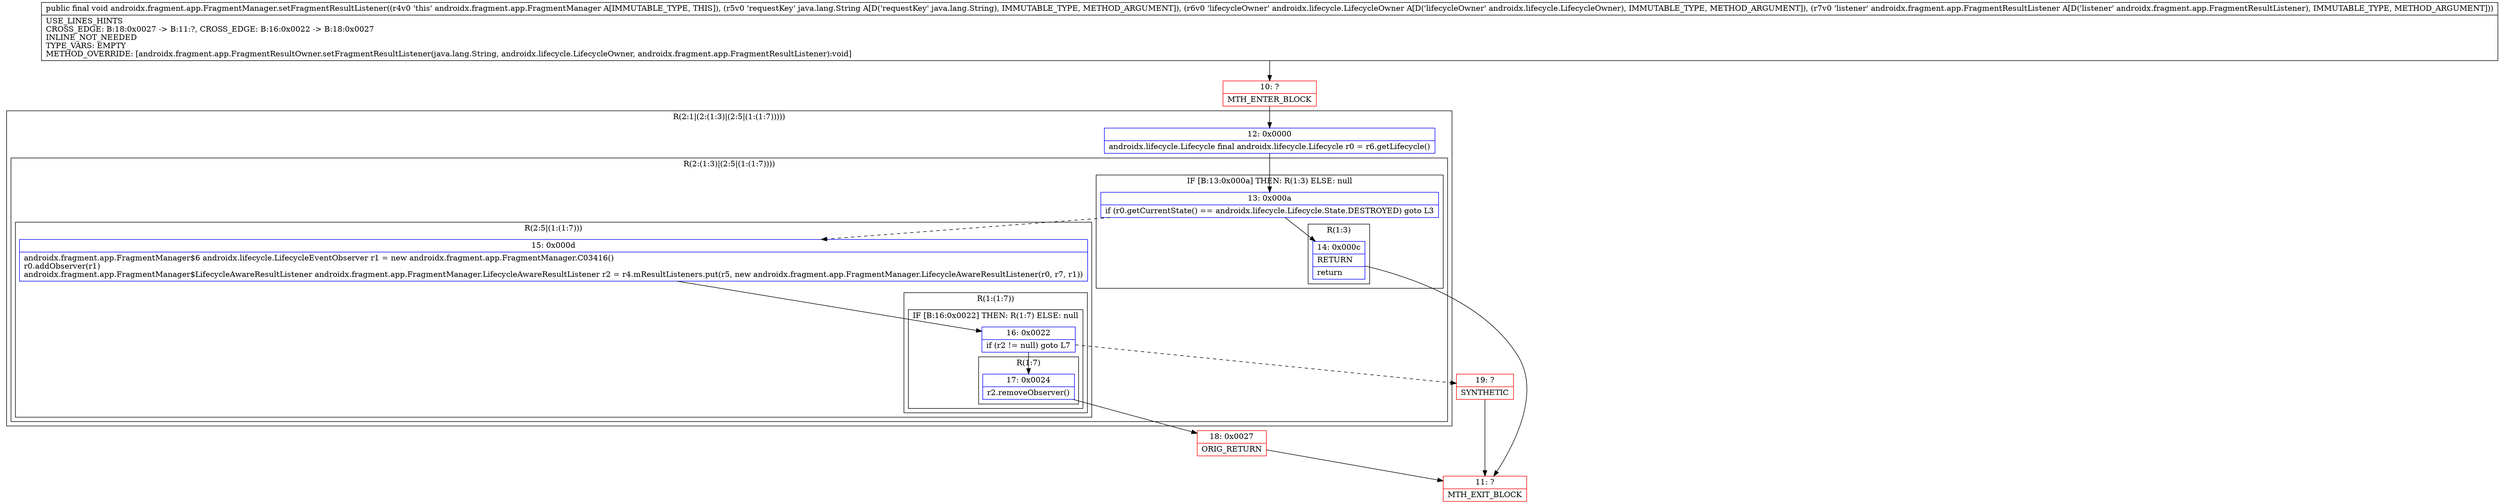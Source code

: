 digraph "CFG forandroidx.fragment.app.FragmentManager.setFragmentResultListener(Ljava\/lang\/String;Landroidx\/lifecycle\/LifecycleOwner;Landroidx\/fragment\/app\/FragmentResultListener;)V" {
subgraph cluster_Region_1012231165 {
label = "R(2:1|(2:(1:3)|(2:5|(1:(1:7)))))";
node [shape=record,color=blue];
Node_12 [shape=record,label="{12\:\ 0x0000|androidx.lifecycle.Lifecycle final androidx.lifecycle.Lifecycle r0 = r6.getLifecycle()\l}"];
subgraph cluster_Region_2144829782 {
label = "R(2:(1:3)|(2:5|(1:(1:7))))";
node [shape=record,color=blue];
subgraph cluster_IfRegion_2005705887 {
label = "IF [B:13:0x000a] THEN: R(1:3) ELSE: null";
node [shape=record,color=blue];
Node_13 [shape=record,label="{13\:\ 0x000a|if (r0.getCurrentState() == androidx.lifecycle.Lifecycle.State.DESTROYED) goto L3\l}"];
subgraph cluster_Region_2020826384 {
label = "R(1:3)";
node [shape=record,color=blue];
Node_14 [shape=record,label="{14\:\ 0x000c|RETURN\l|return\l}"];
}
}
subgraph cluster_Region_737537039 {
label = "R(2:5|(1:(1:7)))";
node [shape=record,color=blue];
Node_15 [shape=record,label="{15\:\ 0x000d|androidx.fragment.app.FragmentManager$6 androidx.lifecycle.LifecycleEventObserver r1 = new androidx.fragment.app.FragmentManager.C03416()\lr0.addObserver(r1)\landroidx.fragment.app.FragmentManager$LifecycleAwareResultListener androidx.fragment.app.FragmentManager.LifecycleAwareResultListener r2 = r4.mResultListeners.put(r5, new androidx.fragment.app.FragmentManager.LifecycleAwareResultListener(r0, r7, r1))\l}"];
subgraph cluster_Region_782829913 {
label = "R(1:(1:7))";
node [shape=record,color=blue];
subgraph cluster_IfRegion_1213406468 {
label = "IF [B:16:0x0022] THEN: R(1:7) ELSE: null";
node [shape=record,color=blue];
Node_16 [shape=record,label="{16\:\ 0x0022|if (r2 != null) goto L7\l}"];
subgraph cluster_Region_1598983536 {
label = "R(1:7)";
node [shape=record,color=blue];
Node_17 [shape=record,label="{17\:\ 0x0024|r2.removeObserver()\l}"];
}
}
}
}
}
}
Node_10 [shape=record,color=red,label="{10\:\ ?|MTH_ENTER_BLOCK\l}"];
Node_11 [shape=record,color=red,label="{11\:\ ?|MTH_EXIT_BLOCK\l}"];
Node_18 [shape=record,color=red,label="{18\:\ 0x0027|ORIG_RETURN\l}"];
Node_19 [shape=record,color=red,label="{19\:\ ?|SYNTHETIC\l}"];
MethodNode[shape=record,label="{public final void androidx.fragment.app.FragmentManager.setFragmentResultListener((r4v0 'this' androidx.fragment.app.FragmentManager A[IMMUTABLE_TYPE, THIS]), (r5v0 'requestKey' java.lang.String A[D('requestKey' java.lang.String), IMMUTABLE_TYPE, METHOD_ARGUMENT]), (r6v0 'lifecycleOwner' androidx.lifecycle.LifecycleOwner A[D('lifecycleOwner' androidx.lifecycle.LifecycleOwner), IMMUTABLE_TYPE, METHOD_ARGUMENT]), (r7v0 'listener' androidx.fragment.app.FragmentResultListener A[D('listener' androidx.fragment.app.FragmentResultListener), IMMUTABLE_TYPE, METHOD_ARGUMENT]))  | USE_LINES_HINTS\lCROSS_EDGE: B:18:0x0027 \-\> B:11:?, CROSS_EDGE: B:16:0x0022 \-\> B:18:0x0027\lINLINE_NOT_NEEDED\lTYPE_VARS: EMPTY\lMETHOD_OVERRIDE: [androidx.fragment.app.FragmentResultOwner.setFragmentResultListener(java.lang.String, androidx.lifecycle.LifecycleOwner, androidx.fragment.app.FragmentResultListener):void]\l}"];
MethodNode -> Node_10;Node_12 -> Node_13;
Node_13 -> Node_14;
Node_13 -> Node_15[style=dashed];
Node_14 -> Node_11;
Node_15 -> Node_16;
Node_16 -> Node_17;
Node_16 -> Node_19[style=dashed];
Node_17 -> Node_18;
Node_10 -> Node_12;
Node_18 -> Node_11;
Node_19 -> Node_11;
}


